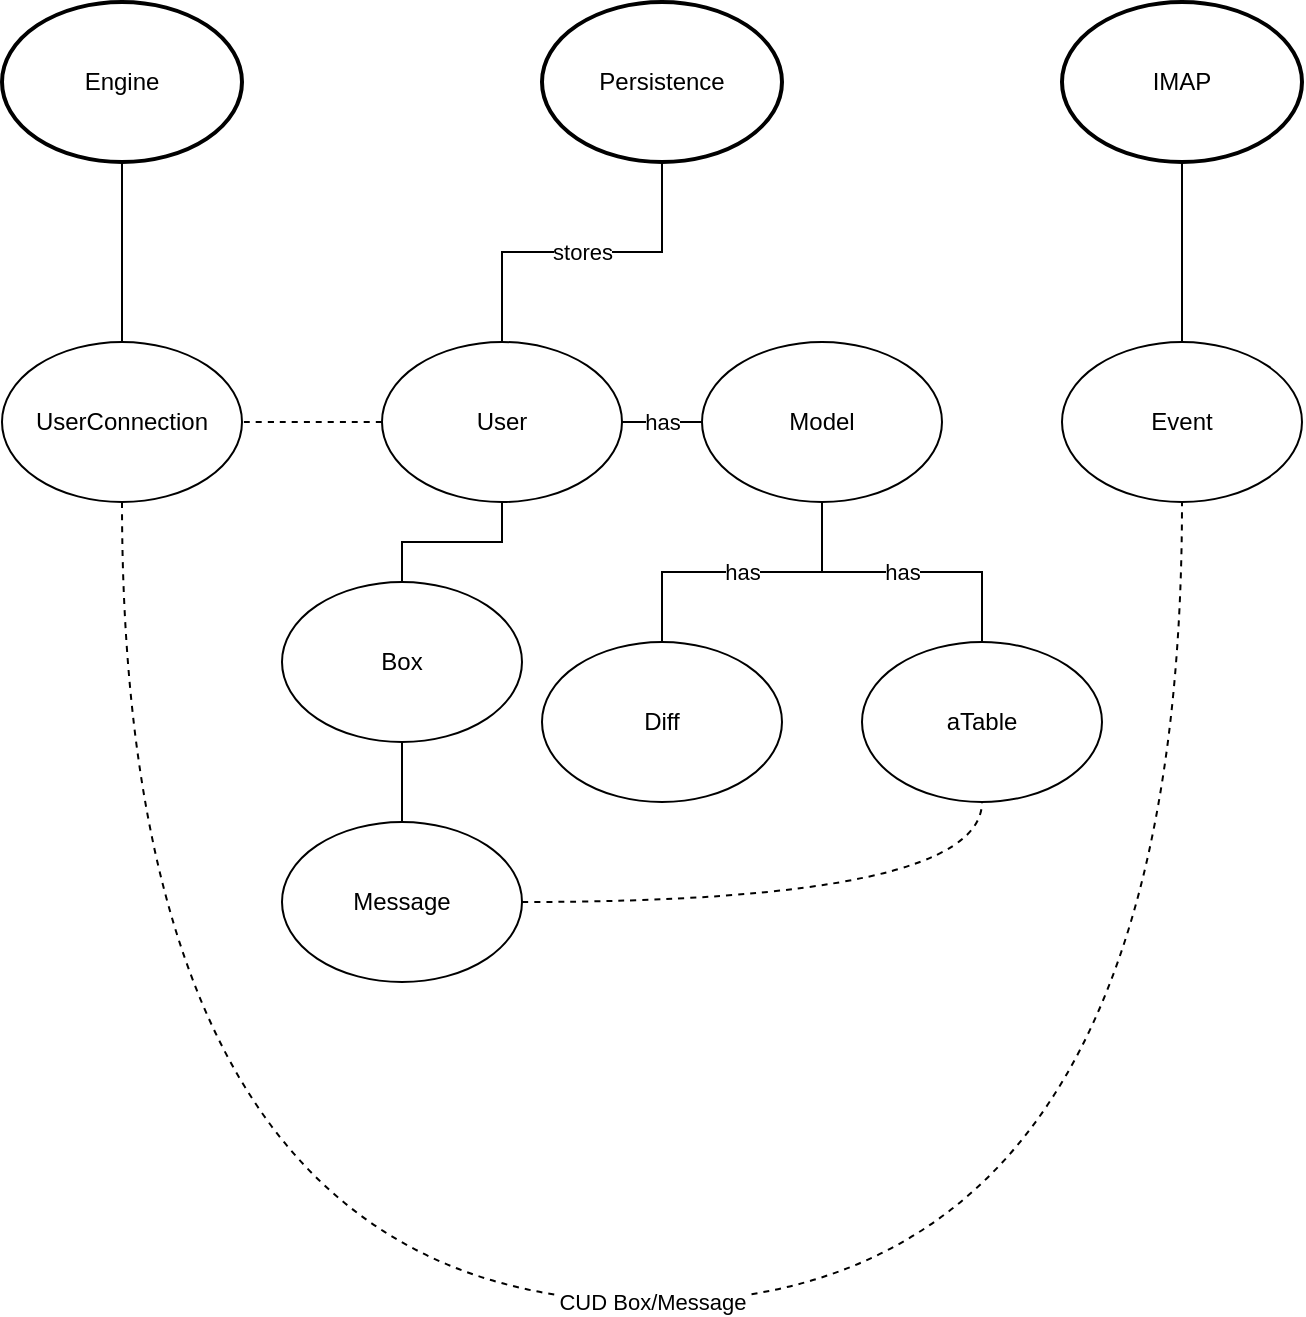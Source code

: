 <mxfile version="13.0.3" type="device"><diagram id="1MuNX4qXWuUaHkr4fY6E" name="Page-1"><mxGraphModel dx="1673" dy="960" grid="1" gridSize="10" guides="1" tooltips="1" connect="1" arrows="1" fold="1" page="1" pageScale="1" pageWidth="827" pageHeight="1169" math="0" shadow="0"><root><mxCell id="0"/><mxCell id="1" parent="0"/><mxCell id="T2qti9E22l-pdWG2NSIx-1" value="Persistence" style="ellipse;whiteSpace=wrap;html=1;strokeWidth=2;" vertex="1" parent="1"><mxGeometry x="370" y="160" width="120" height="80" as="geometry"/></mxCell><mxCell id="T2qti9E22l-pdWG2NSIx-7" value="has" style="edgeStyle=orthogonalEdgeStyle;rounded=0;orthogonalLoop=1;jettySize=auto;html=1;endArrow=none;endFill=0;entryX=1;entryY=0.5;entryDx=0;entryDy=0;" edge="1" parent="1" source="T2qti9E22l-pdWG2NSIx-5" target="T2qti9E22l-pdWG2NSIx-8"><mxGeometry relative="1" as="geometry"><mxPoint x="350" y="250" as="targetPoint"/></mxGeometry></mxCell><mxCell id="T2qti9E22l-pdWG2NSIx-12" value="" style="edgeStyle=orthogonalEdgeStyle;rounded=0;orthogonalLoop=1;jettySize=auto;html=1;endArrow=none;endFill=0;" edge="1" parent="1" source="T2qti9E22l-pdWG2NSIx-5" target="T2qti9E22l-pdWG2NSIx-11"><mxGeometry relative="1" as="geometry"/></mxCell><mxCell id="T2qti9E22l-pdWG2NSIx-13" value="has" style="edgeStyle=orthogonalEdgeStyle;rounded=0;orthogonalLoop=1;jettySize=auto;html=1;endArrow=none;endFill=0;" edge="1" parent="1" source="T2qti9E22l-pdWG2NSIx-5" target="T2qti9E22l-pdWG2NSIx-11"><mxGeometry relative="1" as="geometry"/></mxCell><mxCell id="T2qti9E22l-pdWG2NSIx-21" value="has" style="edgeStyle=orthogonalEdgeStyle;rounded=0;orthogonalLoop=1;jettySize=auto;html=1;endArrow=none;endFill=0;" edge="1" parent="1" source="T2qti9E22l-pdWG2NSIx-5" target="T2qti9E22l-pdWG2NSIx-20"><mxGeometry relative="1" as="geometry"/></mxCell><mxCell id="T2qti9E22l-pdWG2NSIx-5" value="Model" style="ellipse;whiteSpace=wrap;html=1;" vertex="1" parent="1"><mxGeometry x="450" y="330" width="120" height="80" as="geometry"/></mxCell><mxCell id="T2qti9E22l-pdWG2NSIx-20" value="aTable" style="ellipse;whiteSpace=wrap;html=1;" vertex="1" parent="1"><mxGeometry x="530" y="480" width="120" height="80" as="geometry"/></mxCell><mxCell id="T2qti9E22l-pdWG2NSIx-11" value="Diff" style="ellipse;whiteSpace=wrap;html=1;" vertex="1" parent="1"><mxGeometry x="370" y="480" width="120" height="80" as="geometry"/></mxCell><mxCell id="T2qti9E22l-pdWG2NSIx-10" value="stores" style="edgeStyle=orthogonalEdgeStyle;rounded=0;orthogonalLoop=1;jettySize=auto;html=1;endArrow=none;endFill=0;entryX=0.5;entryY=1;entryDx=0;entryDy=0;" edge="1" parent="1" source="T2qti9E22l-pdWG2NSIx-8" target="T2qti9E22l-pdWG2NSIx-1"><mxGeometry relative="1" as="geometry"><mxPoint x="180" y="255" as="targetPoint"/></mxGeometry></mxCell><mxCell id="T2qti9E22l-pdWG2NSIx-8" value="User" style="ellipse;whiteSpace=wrap;html=1;" vertex="1" parent="1"><mxGeometry x="290" y="330" width="120" height="80" as="geometry"/></mxCell><mxCell id="T2qti9E22l-pdWG2NSIx-17" value="" style="edgeStyle=orthogonalEdgeStyle;rounded=0;orthogonalLoop=1;jettySize=auto;html=1;endArrow=none;endFill=0;exitX=0.5;exitY=1;exitDx=0;exitDy=0;" edge="1" parent="1" source="T2qti9E22l-pdWG2NSIx-8" target="T2qti9E22l-pdWG2NSIx-16"><mxGeometry relative="1" as="geometry"/></mxCell><mxCell id="T2qti9E22l-pdWG2NSIx-29" value="" style="edgeStyle=orthogonalEdgeStyle;curved=1;rounded=0;orthogonalLoop=1;jettySize=auto;html=1;endArrow=none;endFill=0;" edge="1" parent="1" source="T2qti9E22l-pdWG2NSIx-14" target="T2qti9E22l-pdWG2NSIx-28"><mxGeometry relative="1" as="geometry"/></mxCell><mxCell id="T2qti9E22l-pdWG2NSIx-14" value="IMAP" style="ellipse;whiteSpace=wrap;html=1;strokeWidth=2;" vertex="1" parent="1"><mxGeometry x="630" y="160" width="120" height="80" as="geometry"/></mxCell><mxCell id="T2qti9E22l-pdWG2NSIx-28" value="Event" style="ellipse;whiteSpace=wrap;html=1;strokeWidth=1;" vertex="1" parent="1"><mxGeometry x="630" y="330" width="120" height="80" as="geometry"/></mxCell><mxCell id="T2qti9E22l-pdWG2NSIx-19" value="" style="edgeStyle=orthogonalEdgeStyle;rounded=0;orthogonalLoop=1;jettySize=auto;html=1;endArrow=none;endFill=0;" edge="1" parent="1" source="T2qti9E22l-pdWG2NSIx-16" target="T2qti9E22l-pdWG2NSIx-18"><mxGeometry relative="1" as="geometry"/></mxCell><mxCell id="T2qti9E22l-pdWG2NSIx-16" value="Box" style="ellipse;whiteSpace=wrap;html=1;" vertex="1" parent="1"><mxGeometry x="240" y="450" width="120" height="80" as="geometry"/></mxCell><mxCell id="T2qti9E22l-pdWG2NSIx-18" value="Message" style="ellipse;whiteSpace=wrap;html=1;" vertex="1" parent="1"><mxGeometry x="240" y="570" width="120" height="80" as="geometry"/></mxCell><mxCell id="T2qti9E22l-pdWG2NSIx-24" value="" style="edgeStyle=orthogonalEdgeStyle;rounded=0;orthogonalLoop=1;jettySize=auto;html=1;endArrow=none;endFill=0;" edge="1" parent="1" source="T2qti9E22l-pdWG2NSIx-22" target="T2qti9E22l-pdWG2NSIx-23"><mxGeometry relative="1" as="geometry"/></mxCell><mxCell id="T2qti9E22l-pdWG2NSIx-22" value="Engine" style="ellipse;whiteSpace=wrap;html=1;strokeWidth=2;" vertex="1" parent="1"><mxGeometry x="100" y="160" width="120" height="80" as="geometry"/></mxCell><mxCell id="T2qti9E22l-pdWG2NSIx-23" value="UserConnection" style="ellipse;whiteSpace=wrap;html=1;strokeWidth=1;" vertex="1" parent="1"><mxGeometry x="100" y="330" width="120" height="80" as="geometry"/></mxCell><mxCell id="T2qti9E22l-pdWG2NSIx-25" value="" style="endArrow=none;html=1;entryX=1;entryY=0.5;entryDx=0;entryDy=0;edgeStyle=orthogonalEdgeStyle;curved=1;exitX=0;exitY=0.5;exitDx=0;exitDy=0;dashed=1;" edge="1" parent="1" source="T2qti9E22l-pdWG2NSIx-8" target="T2qti9E22l-pdWG2NSIx-23"><mxGeometry width="50" height="50" relative="1" as="geometry"><mxPoint x="130" y="370" as="sourcePoint"/><mxPoint x="510" y="394" as="targetPoint"/><Array as="points"><mxPoint x="250" y="370"/><mxPoint x="250" y="370"/></Array></mxGeometry></mxCell><mxCell id="T2qti9E22l-pdWG2NSIx-30" value="CUD Box/Message" style="endArrow=none;dashed=1;html=1;entryX=0.5;entryY=1;entryDx=0;entryDy=0;edgeStyle=orthogonalEdgeStyle;curved=1;exitX=0.5;exitY=1;exitDx=0;exitDy=0;" edge="1" parent="1" source="T2qti9E22l-pdWG2NSIx-23" target="T2qti9E22l-pdWG2NSIx-28"><mxGeometry width="50" height="50" relative="1" as="geometry"><mxPoint x="170" y="430" as="sourcePoint"/><mxPoint x="450" y="420" as="targetPoint"/><Array as="points"><mxPoint x="160" y="810"/><mxPoint x="690" y="810"/></Array></mxGeometry></mxCell><mxCell id="T2qti9E22l-pdWG2NSIx-34" value="" style="endArrow=none;dashed=1;html=1;exitX=1;exitY=0.5;exitDx=0;exitDy=0;entryX=0.5;entryY=1;entryDx=0;entryDy=0;edgeStyle=orthogonalEdgeStyle;curved=1;" edge="1" parent="1" source="T2qti9E22l-pdWG2NSIx-18" target="T2qti9E22l-pdWG2NSIx-20"><mxGeometry width="50" height="50" relative="1" as="geometry"><mxPoint x="370" y="640" as="sourcePoint"/><mxPoint x="420" y="590" as="targetPoint"/></mxGeometry></mxCell></root></mxGraphModel></diagram></mxfile>